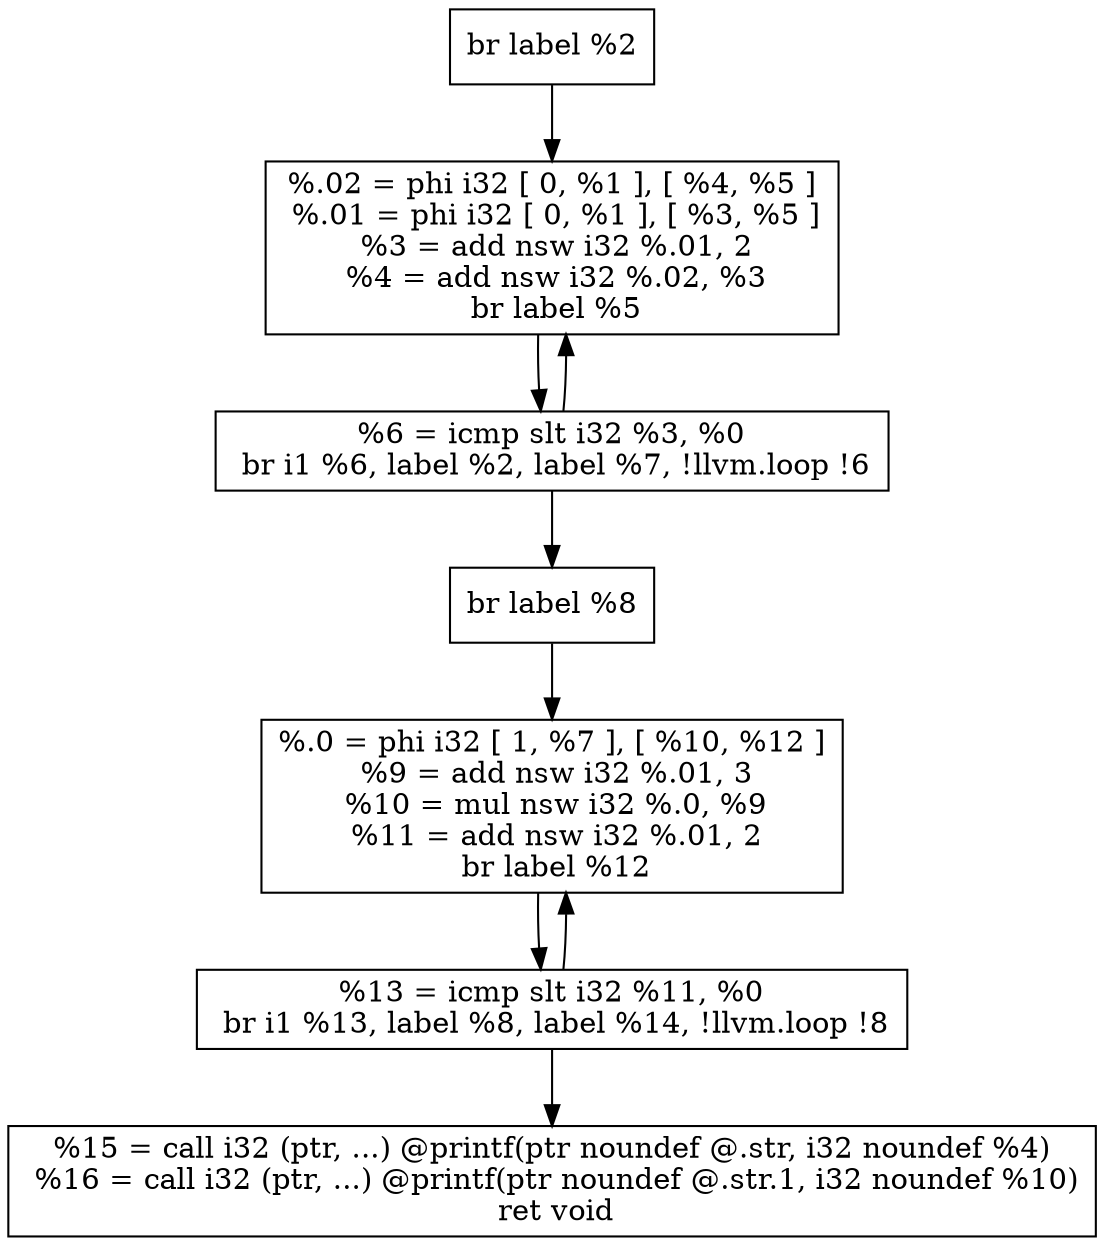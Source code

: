 digraph unnamed {

	Node0x5de186e4e310 [shape=record,label="{  br label %2\n}"];
	Node0x5de186e4e310 -> Node0x5de186e4e4c0;
	Node0x5de186e4e4c0 [shape=record,label="{  %.02 = phi i32 [ 0, %1 ], [ %4, %5 ]\n  %.01 = phi i32 [ 0, %1 ], [ %3, %5 ]\n  %3 = add nsw i32 %.01, 2\n  %4 = add nsw i32 %.02, %3\n  br label %5\n}"];
	Node0x5de186e4e4c0 -> Node0x5de186e509c0;
	Node0x5de186e509c0 [shape=record,label="{  %6 = icmp slt i32 %3, %0\n  br i1 %6, label %2, label %7, !llvm.loop !6\n}"];
	Node0x5de186e509c0 -> Node0x5de186e4e4c0;
	Node0x5de186e509c0 -> Node0x5de186e513e0;
	Node0x5de186e513e0 [shape=record,label="{  br label %8\n}"];
	Node0x5de186e513e0 -> Node0x5de186e51fc0;
	Node0x5de186e51fc0 [shape=record,label="{  %.0 = phi i32 [ 1, %7 ], [ %10, %12 ]\n  %9 = add nsw i32 %.01, 3\n  %10 = mul nsw i32 %.0, %9\n  %11 = add nsw i32 %.01, 2\n  br label %12\n}"];
	Node0x5de186e51fc0 -> Node0x5de186e52090;
	Node0x5de186e52090 [shape=record,label="{  %13 = icmp slt i32 %11, %0\n  br i1 %13, label %8, label %14, !llvm.loop !8\n}"];
	Node0x5de186e52090 -> Node0x5de186e51fc0;
	Node0x5de186e52090 -> Node0x5de186e528a0;
	Node0x5de186e528a0 [shape=record,label="{  %15 = call i32 (ptr, ...) @printf(ptr noundef @.str, i32 noundef %4)\n  %16 = call i32 (ptr, ...) @printf(ptr noundef @.str.1, i32 noundef %10)\n  ret void\n}"];
}

